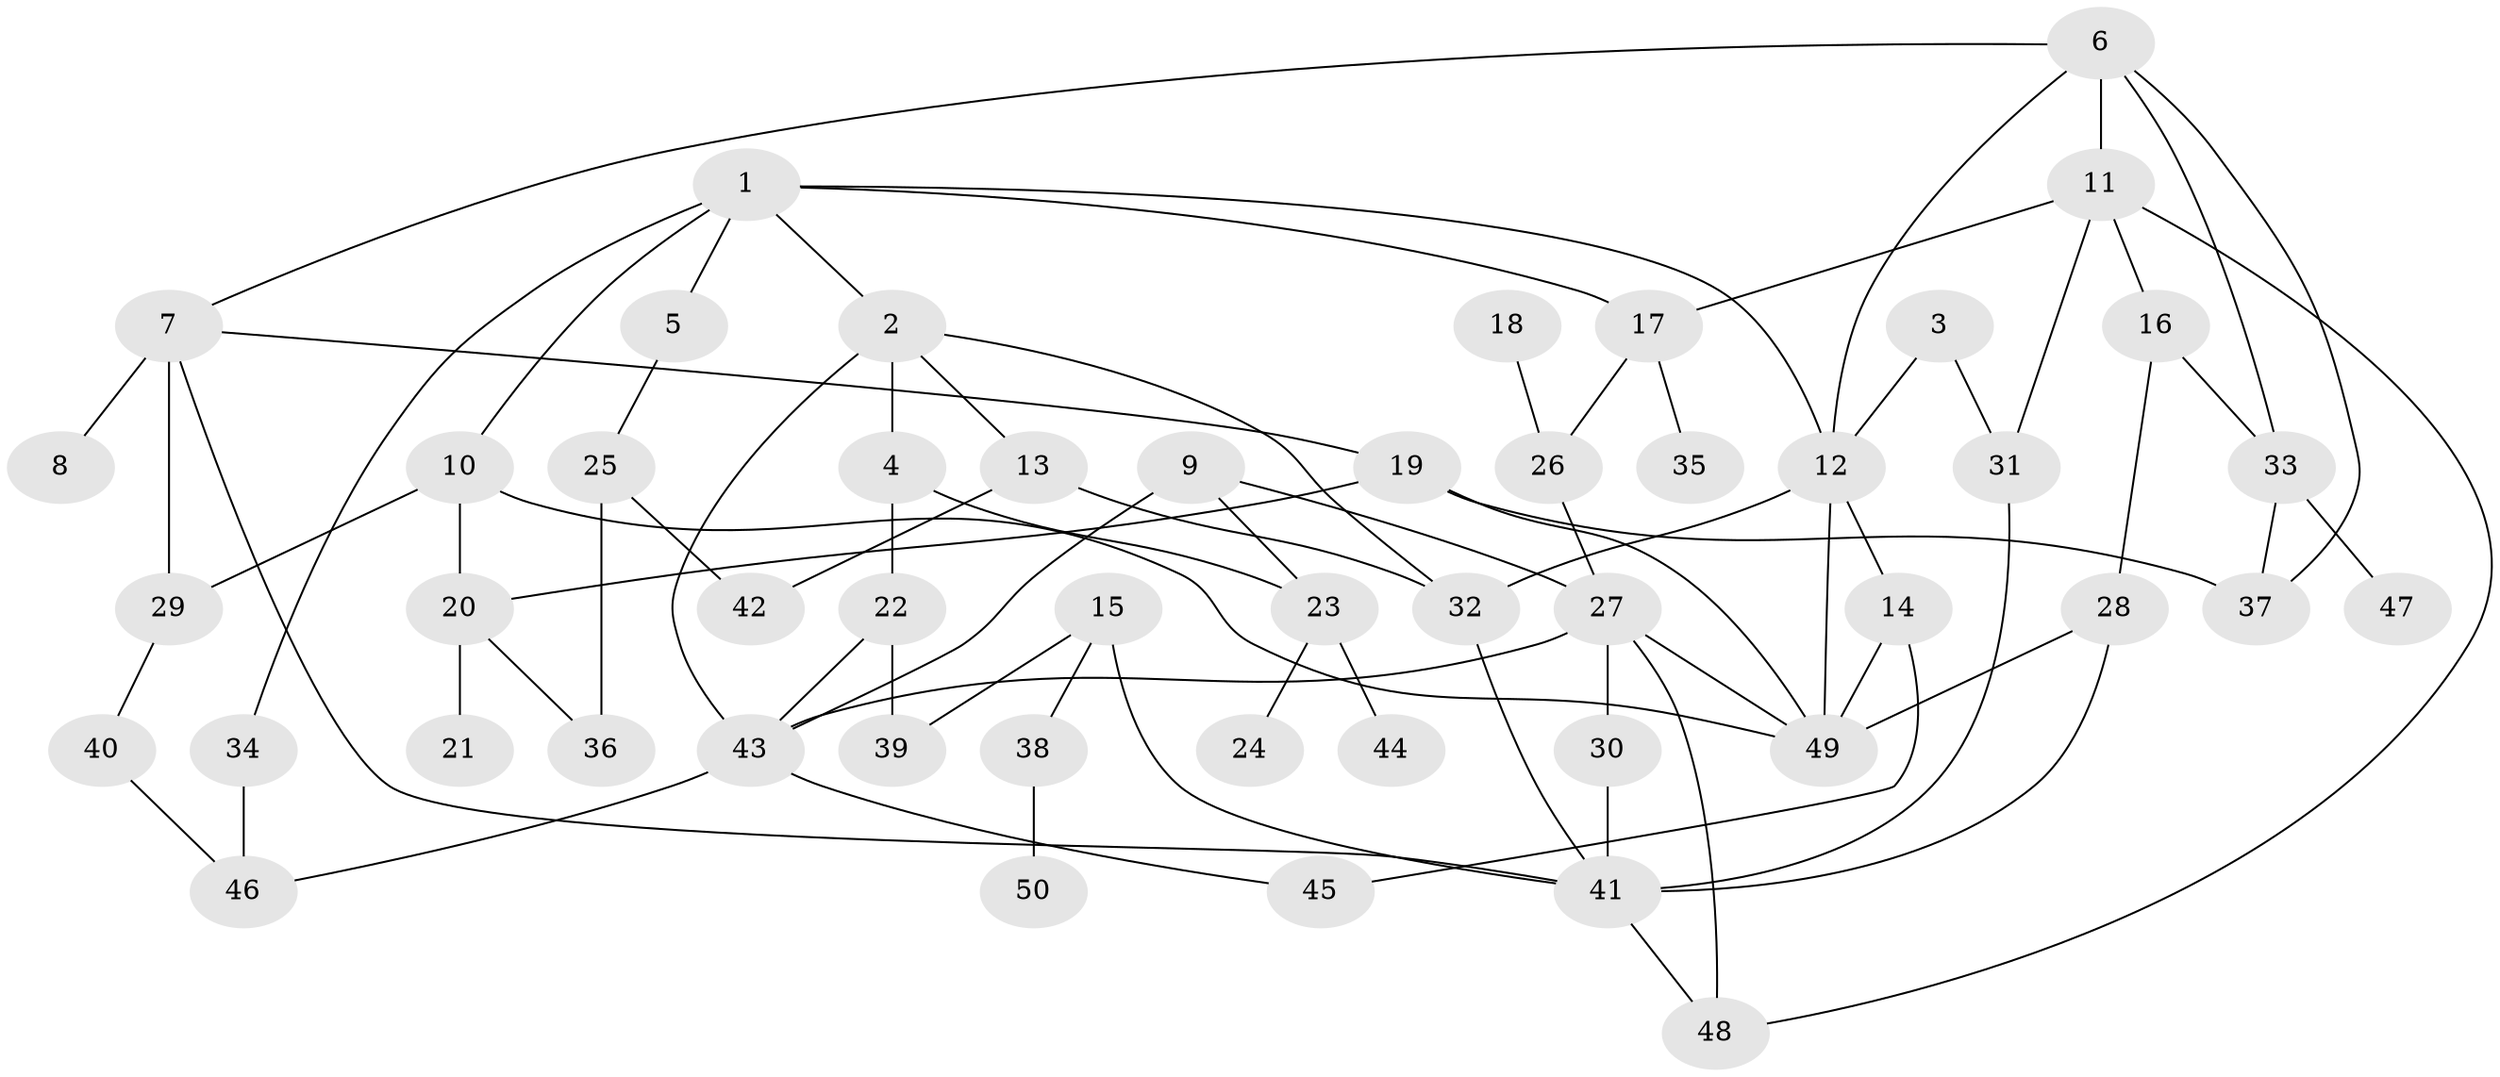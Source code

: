 // original degree distribution, {6: 0.07228915662650602, 7: 0.012048192771084338, 4: 0.0963855421686747, 2: 0.25301204819277107, 3: 0.3373493975903614, 5: 0.024096385542168676, 1: 0.20481927710843373}
// Generated by graph-tools (version 1.1) at 2025/36/03/04/25 23:36:08]
// undirected, 50 vertices, 79 edges
graph export_dot {
  node [color=gray90,style=filled];
  1;
  2;
  3;
  4;
  5;
  6;
  7;
  8;
  9;
  10;
  11;
  12;
  13;
  14;
  15;
  16;
  17;
  18;
  19;
  20;
  21;
  22;
  23;
  24;
  25;
  26;
  27;
  28;
  29;
  30;
  31;
  32;
  33;
  34;
  35;
  36;
  37;
  38;
  39;
  40;
  41;
  42;
  43;
  44;
  45;
  46;
  47;
  48;
  49;
  50;
  1 -- 2 [weight=1.0];
  1 -- 5 [weight=1.0];
  1 -- 10 [weight=1.0];
  1 -- 12 [weight=1.0];
  1 -- 17 [weight=1.0];
  1 -- 34 [weight=1.0];
  2 -- 4 [weight=1.0];
  2 -- 13 [weight=1.0];
  2 -- 32 [weight=1.0];
  2 -- 43 [weight=1.0];
  3 -- 12 [weight=1.0];
  3 -- 31 [weight=1.0];
  4 -- 22 [weight=1.0];
  4 -- 23 [weight=1.0];
  5 -- 25 [weight=1.0];
  6 -- 7 [weight=1.0];
  6 -- 11 [weight=1.0];
  6 -- 12 [weight=1.0];
  6 -- 33 [weight=1.0];
  6 -- 37 [weight=1.0];
  7 -- 8 [weight=1.0];
  7 -- 19 [weight=1.0];
  7 -- 29 [weight=1.0];
  7 -- 41 [weight=1.0];
  9 -- 23 [weight=1.0];
  9 -- 27 [weight=1.0];
  9 -- 43 [weight=1.0];
  10 -- 20 [weight=1.0];
  10 -- 29 [weight=1.0];
  10 -- 49 [weight=1.0];
  11 -- 16 [weight=1.0];
  11 -- 17 [weight=1.0];
  11 -- 31 [weight=1.0];
  11 -- 48 [weight=1.0];
  12 -- 14 [weight=1.0];
  12 -- 32 [weight=1.0];
  12 -- 49 [weight=1.0];
  13 -- 32 [weight=1.0];
  13 -- 42 [weight=1.0];
  14 -- 45 [weight=1.0];
  14 -- 49 [weight=1.0];
  15 -- 38 [weight=1.0];
  15 -- 39 [weight=1.0];
  15 -- 41 [weight=1.0];
  16 -- 28 [weight=1.0];
  16 -- 33 [weight=1.0];
  17 -- 26 [weight=1.0];
  17 -- 35 [weight=1.0];
  18 -- 26 [weight=1.0];
  19 -- 20 [weight=1.0];
  19 -- 37 [weight=1.0];
  19 -- 49 [weight=1.0];
  20 -- 21 [weight=1.0];
  20 -- 36 [weight=1.0];
  22 -- 39 [weight=1.0];
  22 -- 43 [weight=2.0];
  23 -- 24 [weight=1.0];
  23 -- 44 [weight=1.0];
  25 -- 36 [weight=1.0];
  25 -- 42 [weight=1.0];
  26 -- 27 [weight=1.0];
  27 -- 30 [weight=1.0];
  27 -- 43 [weight=1.0];
  27 -- 48 [weight=1.0];
  27 -- 49 [weight=1.0];
  28 -- 41 [weight=1.0];
  28 -- 49 [weight=1.0];
  29 -- 40 [weight=1.0];
  30 -- 41 [weight=1.0];
  31 -- 41 [weight=1.0];
  32 -- 41 [weight=1.0];
  33 -- 37 [weight=1.0];
  33 -- 47 [weight=1.0];
  34 -- 46 [weight=2.0];
  38 -- 50 [weight=1.0];
  40 -- 46 [weight=1.0];
  41 -- 48 [weight=1.0];
  43 -- 45 [weight=1.0];
  43 -- 46 [weight=1.0];
}
